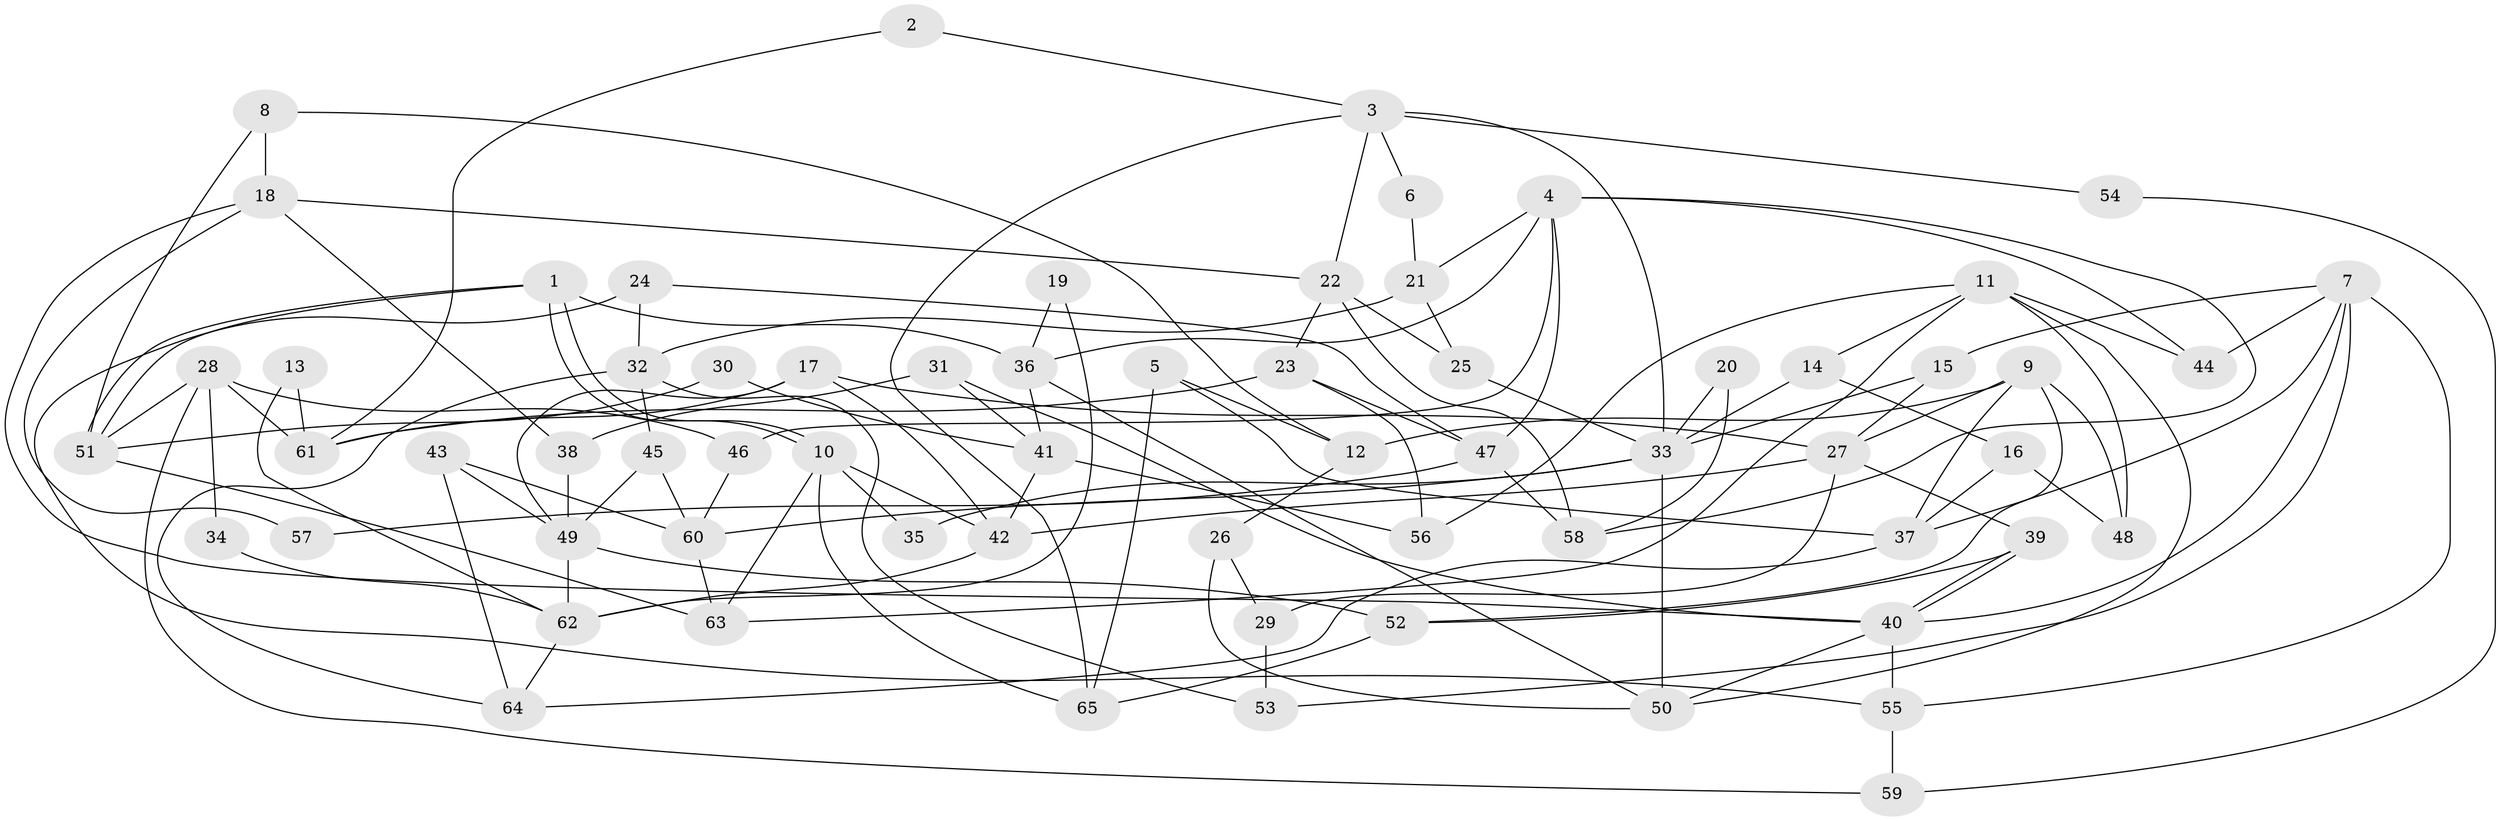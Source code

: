 // Generated by graph-tools (version 1.1) at 2025/35/03/09/25 02:35:58]
// undirected, 65 vertices, 130 edges
graph export_dot {
graph [start="1"]
  node [color=gray90,style=filled];
  1;
  2;
  3;
  4;
  5;
  6;
  7;
  8;
  9;
  10;
  11;
  12;
  13;
  14;
  15;
  16;
  17;
  18;
  19;
  20;
  21;
  22;
  23;
  24;
  25;
  26;
  27;
  28;
  29;
  30;
  31;
  32;
  33;
  34;
  35;
  36;
  37;
  38;
  39;
  40;
  41;
  42;
  43;
  44;
  45;
  46;
  47;
  48;
  49;
  50;
  51;
  52;
  53;
  54;
  55;
  56;
  57;
  58;
  59;
  60;
  61;
  62;
  63;
  64;
  65;
  1 -- 51;
  1 -- 51;
  1 -- 10;
  1 -- 10;
  1 -- 36;
  2 -- 3;
  2 -- 61;
  3 -- 33;
  3 -- 65;
  3 -- 6;
  3 -- 22;
  3 -- 54;
  4 -- 36;
  4 -- 21;
  4 -- 44;
  4 -- 46;
  4 -- 47;
  4 -- 58;
  5 -- 65;
  5 -- 37;
  5 -- 12;
  6 -- 21;
  7 -- 44;
  7 -- 37;
  7 -- 15;
  7 -- 40;
  7 -- 53;
  7 -- 55;
  8 -- 18;
  8 -- 12;
  8 -- 51;
  9 -- 27;
  9 -- 52;
  9 -- 12;
  9 -- 37;
  9 -- 48;
  10 -- 63;
  10 -- 35;
  10 -- 42;
  10 -- 65;
  11 -- 48;
  11 -- 63;
  11 -- 14;
  11 -- 44;
  11 -- 50;
  11 -- 56;
  12 -- 26;
  13 -- 61;
  13 -- 62;
  14 -- 33;
  14 -- 16;
  15 -- 27;
  15 -- 33;
  16 -- 37;
  16 -- 48;
  17 -- 27;
  17 -- 42;
  17 -- 49;
  17 -- 61;
  18 -- 40;
  18 -- 22;
  18 -- 38;
  18 -- 57;
  19 -- 62;
  19 -- 36;
  20 -- 33;
  20 -- 58;
  21 -- 25;
  21 -- 32;
  22 -- 58;
  22 -- 23;
  22 -- 25;
  23 -- 56;
  23 -- 47;
  23 -- 61;
  24 -- 47;
  24 -- 55;
  24 -- 32;
  25 -- 33;
  26 -- 50;
  26 -- 29;
  27 -- 42;
  27 -- 29;
  27 -- 39;
  28 -- 61;
  28 -- 51;
  28 -- 34;
  28 -- 46;
  28 -- 59;
  29 -- 53;
  30 -- 41;
  30 -- 51;
  31 -- 40;
  31 -- 41;
  31 -- 38;
  32 -- 45;
  32 -- 53;
  32 -- 64;
  33 -- 50;
  33 -- 35;
  33 -- 60;
  34 -- 62;
  36 -- 50;
  36 -- 41;
  37 -- 64;
  38 -- 49;
  39 -- 40;
  39 -- 40;
  39 -- 52;
  40 -- 50;
  40 -- 55;
  41 -- 42;
  41 -- 56;
  42 -- 62;
  43 -- 60;
  43 -- 49;
  43 -- 64;
  45 -- 49;
  45 -- 60;
  46 -- 60;
  47 -- 57;
  47 -- 58;
  49 -- 52;
  49 -- 62;
  51 -- 63;
  52 -- 65;
  54 -- 59;
  55 -- 59;
  60 -- 63;
  62 -- 64;
}
